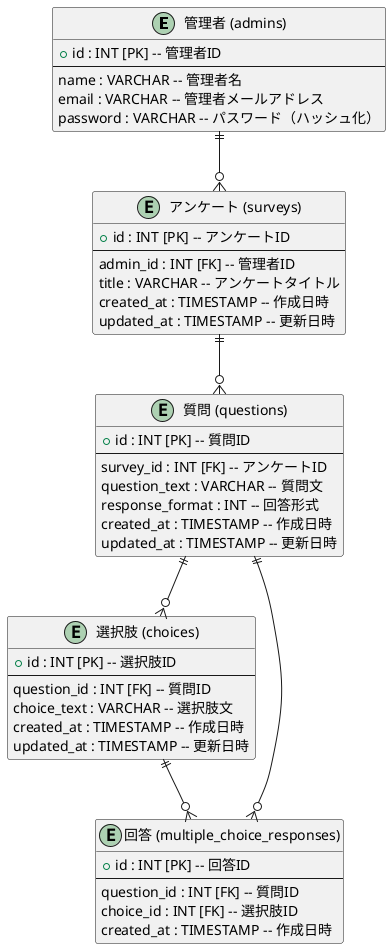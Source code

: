 @startuml er

entity "管理者 (admins)" as admins {
  + id : INT [PK] -- 管理者ID
  --
    name : VARCHAR -- 管理者名
    email : VARCHAR -- 管理者メールアドレス
    password : VARCHAR -- パスワード（ハッシュ化）
}

entity "アンケート (surveys)" as surveys {
  + id : INT [PK] -- アンケートID
  --
    admin_id : INT [FK] -- 管理者ID
    title : VARCHAR -- アンケートタイトル
    created_at : TIMESTAMP -- 作成日時
    updated_at : TIMESTAMP -- 更新日時
}

entity "質問 (questions)" as questions {
  + id : INT [PK] -- 質問ID
  --
    survey_id : INT [FK] -- アンケートID
    question_text : VARCHAR -- 質問文
    response_format : INT -- 回答形式
    created_at : TIMESTAMP -- 作成日時
    updated_at : TIMESTAMP -- 更新日時
}

entity "選択肢 (choices)" as choices {
  + id : INT [PK] -- 選択肢ID
  --
    question_id : INT [FK] -- 質問ID
    choice_text : VARCHAR -- 選択肢文
    created_at : TIMESTAMP -- 作成日時
    updated_at : TIMESTAMP -- 更新日時
}

entity "回答 (multiple_choice_responses)" as multiple_choice_responses {
  + id : INT [PK] -- 回答ID
  --
    question_id : INT [FK] -- 質問ID
    choice_id : INT [FK] -- 選択肢ID
    created_at : TIMESTAMP -- 作成日時
}

admins ||--o{ surveys
surveys ||--o{ questions
questions ||--o{ choices
questions ||--o{ multiple_choice_responses
choices ||--o{ multiple_choice_responses

@enduml
